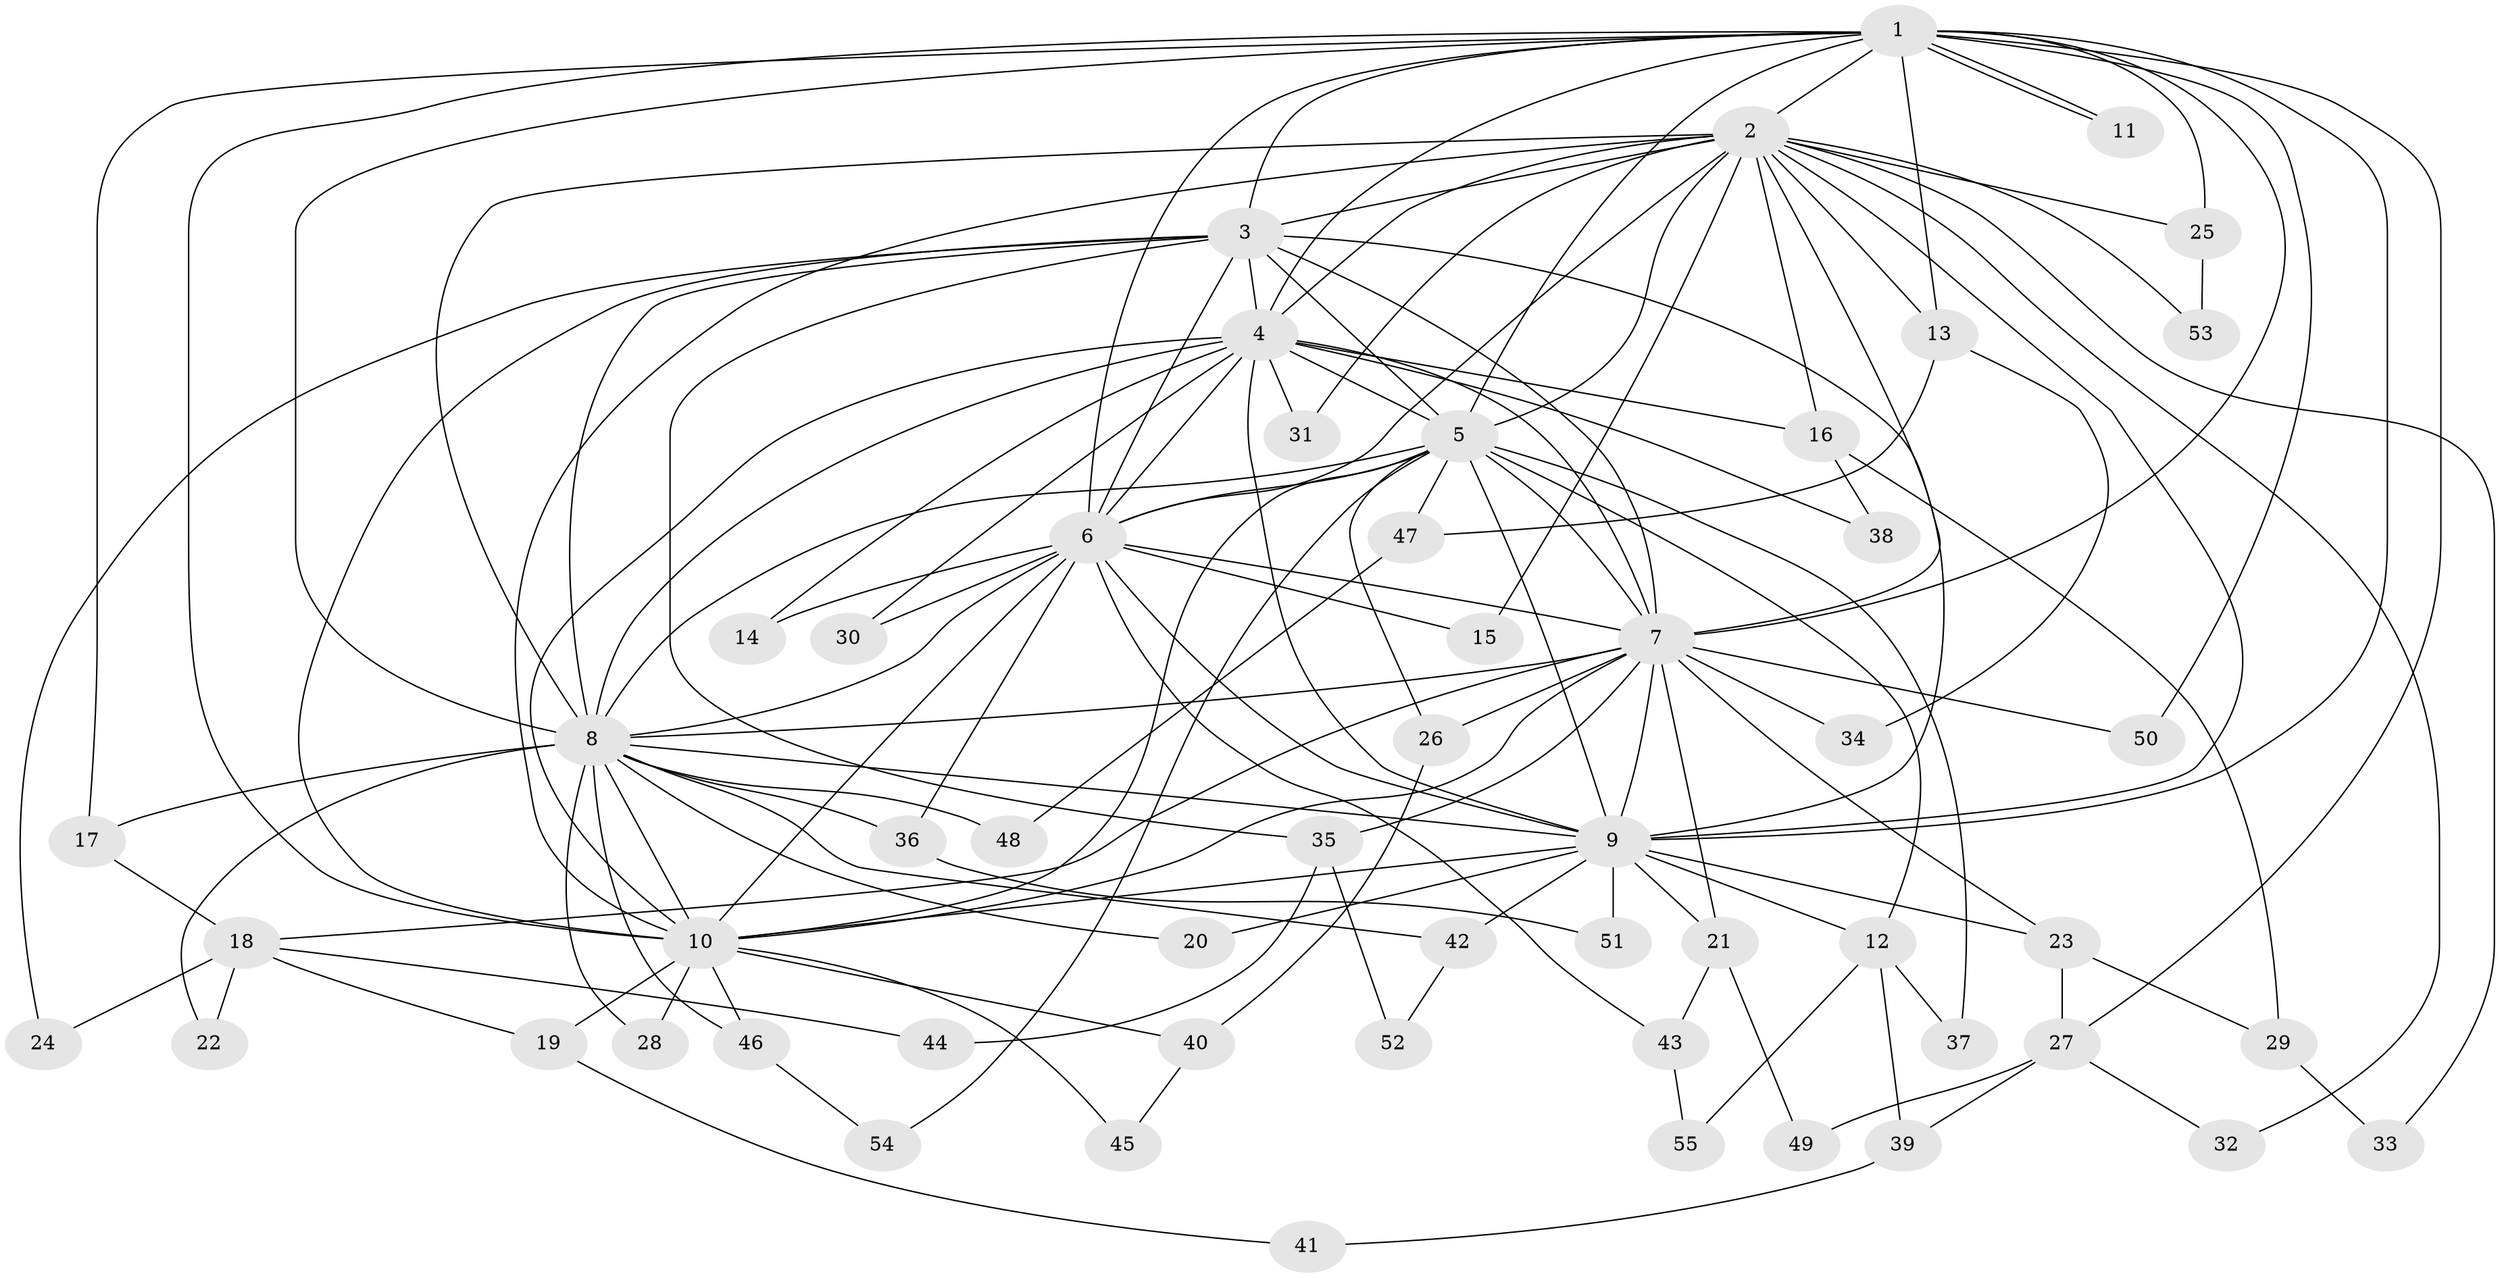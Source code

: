 // Generated by graph-tools (version 1.1) at 2025/34/03/09/25 02:34:49]
// undirected, 55 vertices, 135 edges
graph export_dot {
graph [start="1"]
  node [color=gray90,style=filled];
  1;
  2;
  3;
  4;
  5;
  6;
  7;
  8;
  9;
  10;
  11;
  12;
  13;
  14;
  15;
  16;
  17;
  18;
  19;
  20;
  21;
  22;
  23;
  24;
  25;
  26;
  27;
  28;
  29;
  30;
  31;
  32;
  33;
  34;
  35;
  36;
  37;
  38;
  39;
  40;
  41;
  42;
  43;
  44;
  45;
  46;
  47;
  48;
  49;
  50;
  51;
  52;
  53;
  54;
  55;
  1 -- 2;
  1 -- 3;
  1 -- 4;
  1 -- 5;
  1 -- 6;
  1 -- 7;
  1 -- 8;
  1 -- 9;
  1 -- 10;
  1 -- 11;
  1 -- 11;
  1 -- 13;
  1 -- 17;
  1 -- 25;
  1 -- 27;
  1 -- 50;
  2 -- 3;
  2 -- 4;
  2 -- 5;
  2 -- 6;
  2 -- 7;
  2 -- 8;
  2 -- 9;
  2 -- 10;
  2 -- 13;
  2 -- 15;
  2 -- 16;
  2 -- 25;
  2 -- 31;
  2 -- 32;
  2 -- 33;
  2 -- 53;
  3 -- 4;
  3 -- 5;
  3 -- 6;
  3 -- 7;
  3 -- 8;
  3 -- 9;
  3 -- 10;
  3 -- 24;
  3 -- 35;
  4 -- 5;
  4 -- 6;
  4 -- 7;
  4 -- 8;
  4 -- 9;
  4 -- 10;
  4 -- 14;
  4 -- 16;
  4 -- 30;
  4 -- 31;
  4 -- 38;
  5 -- 6;
  5 -- 7;
  5 -- 8;
  5 -- 9;
  5 -- 10;
  5 -- 12;
  5 -- 26;
  5 -- 37;
  5 -- 47;
  5 -- 54;
  6 -- 7;
  6 -- 8;
  6 -- 9;
  6 -- 10;
  6 -- 14;
  6 -- 15;
  6 -- 30;
  6 -- 36;
  6 -- 43;
  7 -- 8;
  7 -- 9;
  7 -- 10;
  7 -- 18;
  7 -- 21;
  7 -- 23;
  7 -- 26;
  7 -- 34;
  7 -- 35;
  7 -- 50;
  8 -- 9;
  8 -- 10;
  8 -- 17;
  8 -- 20;
  8 -- 22;
  8 -- 28;
  8 -- 36;
  8 -- 42;
  8 -- 46;
  8 -- 48;
  9 -- 10;
  9 -- 12;
  9 -- 20;
  9 -- 21;
  9 -- 23;
  9 -- 42;
  9 -- 51;
  10 -- 19;
  10 -- 28;
  10 -- 40;
  10 -- 45;
  10 -- 46;
  12 -- 37;
  12 -- 39;
  12 -- 55;
  13 -- 34;
  13 -- 47;
  16 -- 29;
  16 -- 38;
  17 -- 18;
  18 -- 19;
  18 -- 22;
  18 -- 24;
  18 -- 44;
  19 -- 41;
  21 -- 43;
  21 -- 49;
  23 -- 27;
  23 -- 29;
  25 -- 53;
  26 -- 40;
  27 -- 32;
  27 -- 39;
  27 -- 49;
  29 -- 33;
  35 -- 44;
  35 -- 52;
  36 -- 51;
  39 -- 41;
  40 -- 45;
  42 -- 52;
  43 -- 55;
  46 -- 54;
  47 -- 48;
}

